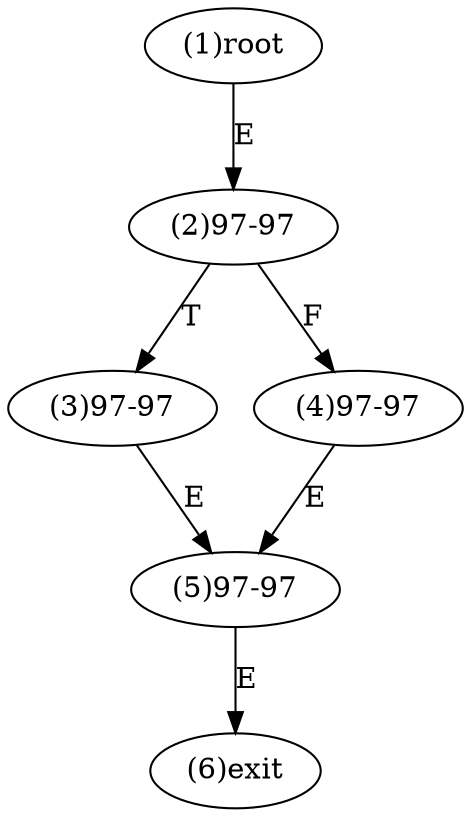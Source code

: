 digraph "" { 
1[ label="(1)root"];
2[ label="(2)97-97"];
3[ label="(3)97-97"];
4[ label="(4)97-97"];
5[ label="(5)97-97"];
6[ label="(6)exit"];
1->2[ label="E"];
2->4[ label="F"];
2->3[ label="T"];
3->5[ label="E"];
4->5[ label="E"];
5->6[ label="E"];
}